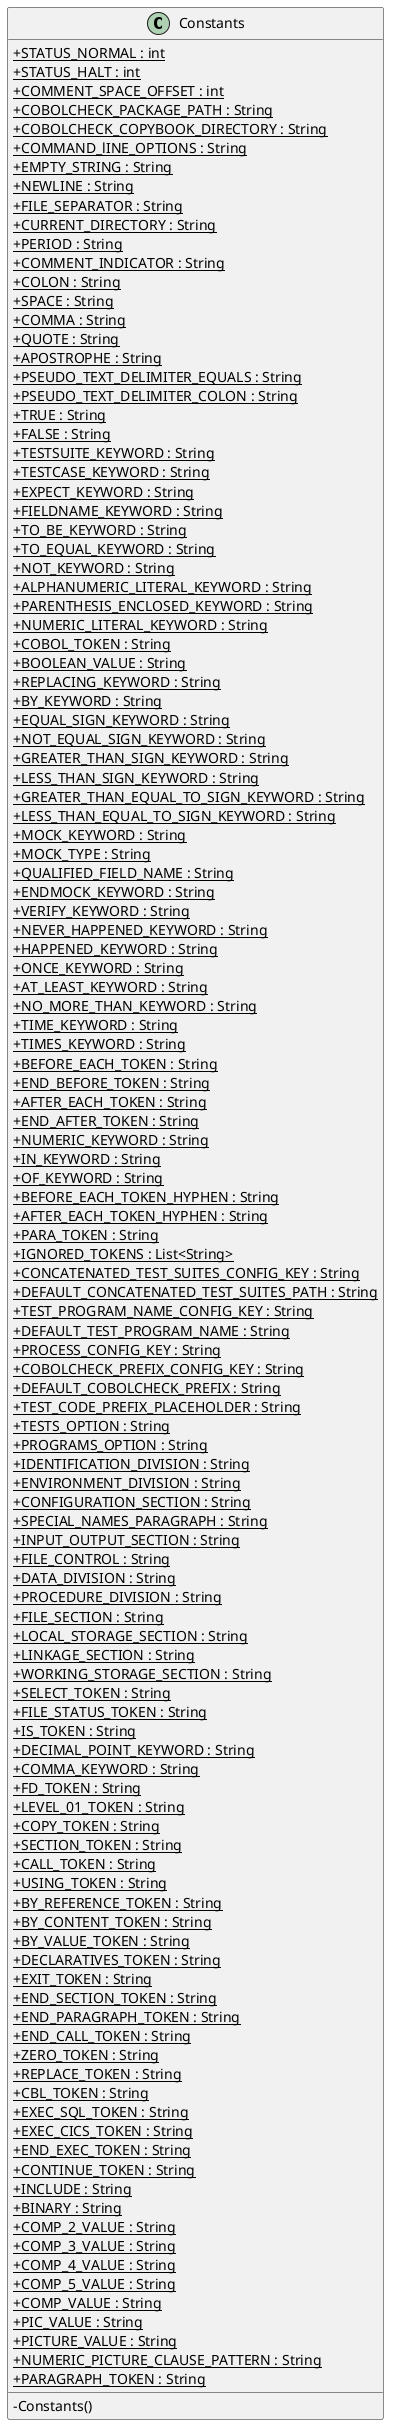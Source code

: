 @startuml
skinparam classAttributeIconSize 0
class Constants{
+ {static} STATUS_NORMAL : int
+ {static} STATUS_HALT : int
+ {static} COMMENT_SPACE_OFFSET : int
+ {static} COBOLCHECK_PACKAGE_PATH : String
+ {static} COBOLCHECK_COPYBOOK_DIRECTORY : String
+ {static} COMMAND_lINE_OPTIONS : String
+ {static} EMPTY_STRING : String
+ {static} NEWLINE : String
+ {static} FILE_SEPARATOR : String
+ {static} CURRENT_DIRECTORY : String
+ {static} PERIOD : String
+ {static} COMMENT_INDICATOR : String
+ {static} COLON : String
+ {static} SPACE : String
+ {static} COMMA : String
+ {static} QUOTE : String
+ {static} APOSTROPHE : String
+ {static} PSEUDO_TEXT_DELIMITER_EQUALS : String
+ {static} PSEUDO_TEXT_DELIMITER_COLON : String
+ {static} TRUE : String
+ {static} FALSE : String
+ {static} TESTSUITE_KEYWORD : String
+ {static} TESTCASE_KEYWORD : String
+ {static} EXPECT_KEYWORD : String
+ {static} FIELDNAME_KEYWORD : String
+ {static} TO_BE_KEYWORD : String
+ {static} TO_EQUAL_KEYWORD : String
+ {static} NOT_KEYWORD : String
+ {static} ALPHANUMERIC_LITERAL_KEYWORD : String
+ {static} PARENTHESIS_ENCLOSED_KEYWORD : String
+ {static} NUMERIC_LITERAL_KEYWORD : String
+ {static} COBOL_TOKEN : String
+ {static} BOOLEAN_VALUE : String
+ {static} REPLACING_KEYWORD : String
+ {static} BY_KEYWORD : String
+ {static} EQUAL_SIGN_KEYWORD : String
+ {static} NOT_EQUAL_SIGN_KEYWORD : String
+ {static} GREATER_THAN_SIGN_KEYWORD : String
+ {static} LESS_THAN_SIGN_KEYWORD : String
+ {static} GREATER_THAN_EQUAL_TO_SIGN_KEYWORD : String
+ {static} LESS_THAN_EQUAL_TO_SIGN_KEYWORD : String
+ {static} MOCK_KEYWORD : String
+ {static} MOCK_TYPE : String
+ {static} QUALIFIED_FIELD_NAME : String
+ {static} ENDMOCK_KEYWORD : String
+ {static} VERIFY_KEYWORD : String
+ {static} NEVER_HAPPENED_KEYWORD : String
+ {static} HAPPENED_KEYWORD : String
+ {static} ONCE_KEYWORD : String
+ {static} AT_LEAST_KEYWORD : String
+ {static} NO_MORE_THAN_KEYWORD : String
+ {static} TIME_KEYWORD : String
+ {static} TIMES_KEYWORD : String
+ {static} BEFORE_EACH_TOKEN : String
+ {static} END_BEFORE_TOKEN : String
+ {static} AFTER_EACH_TOKEN : String
+ {static} END_AFTER_TOKEN : String
+ {static} NUMERIC_KEYWORD : String
+ {static} IN_KEYWORD : String
+ {static} OF_KEYWORD : String
+ {static} BEFORE_EACH_TOKEN_HYPHEN : String
+ {static} AFTER_EACH_TOKEN_HYPHEN : String
+ {static} PARA_TOKEN : String
+ {static} IGNORED_TOKENS : List<String>
+ {static} CONCATENATED_TEST_SUITES_CONFIG_KEY : String
+ {static} DEFAULT_CONCATENATED_TEST_SUITES_PATH : String
+ {static} TEST_PROGRAM_NAME_CONFIG_KEY : String
+ {static} DEFAULT_TEST_PROGRAM_NAME : String
+ {static} PROCESS_CONFIG_KEY : String
+ {static} COBOLCHECK_PREFIX_CONFIG_KEY : String
+ {static} DEFAULT_COBOLCHECK_PREFIX : String
+ {static} TEST_CODE_PREFIX_PLACEHOLDER : String
+ {static} TESTS_OPTION : String
+ {static} PROGRAMS_OPTION : String
+ {static} IDENTIFICATION_DIVISION : String
+ {static} ENVIRONMENT_DIVISION : String
+ {static} CONFIGURATION_SECTION : String
+ {static} SPECIAL_NAMES_PARAGRAPH : String
+ {static} INPUT_OUTPUT_SECTION : String
+ {static} FILE_CONTROL : String
+ {static} DATA_DIVISION : String
+ {static} PROCEDURE_DIVISION : String
+ {static} FILE_SECTION : String
+ {static} LOCAL_STORAGE_SECTION : String
+ {static} LINKAGE_SECTION : String
+ {static} WORKING_STORAGE_SECTION : String
+ {static} SELECT_TOKEN : String
+ {static} FILE_STATUS_TOKEN : String
+ {static} IS_TOKEN : String
+ {static} DECIMAL_POINT_KEYWORD : String
+ {static} COMMA_KEYWORD : String
+ {static} FD_TOKEN : String
+ {static} LEVEL_01_TOKEN : String
+ {static} COPY_TOKEN : String
+ {static} SECTION_TOKEN : String
+ {static} CALL_TOKEN : String
+ {static} USING_TOKEN : String
+ {static} BY_REFERENCE_TOKEN : String
+ {static} BY_CONTENT_TOKEN : String
+ {static} BY_VALUE_TOKEN : String
+ {static} DECLARATIVES_TOKEN : String
+ {static} EXIT_TOKEN : String
+ {static} END_SECTION_TOKEN : String
+ {static} END_PARAGRAPH_TOKEN : String
+ {static} END_CALL_TOKEN : String
+ {static} ZERO_TOKEN : String
+ {static} REPLACE_TOKEN : String
+ {static} CBL_TOKEN : String
+ {static} EXEC_SQL_TOKEN : String
+ {static} EXEC_CICS_TOKEN : String
+ {static} END_EXEC_TOKEN : String
+ {static} CONTINUE_TOKEN : String
+ {static} INCLUDE : String
+ {static} BINARY : String
+ {static} COMP_2_VALUE : String
+ {static} COMP_3_VALUE : String
+ {static} COMP_4_VALUE : String
+ {static} COMP_5_VALUE : String
+ {static} COMP_VALUE : String
+ {static} PIC_VALUE : String
+ {static} PICTURE_VALUE : String
+ {static} NUMERIC_PICTURE_CLAUSE_PATTERN : String
+ {static} PARAGRAPH_TOKEN : String
- Constants()
}
@enduml